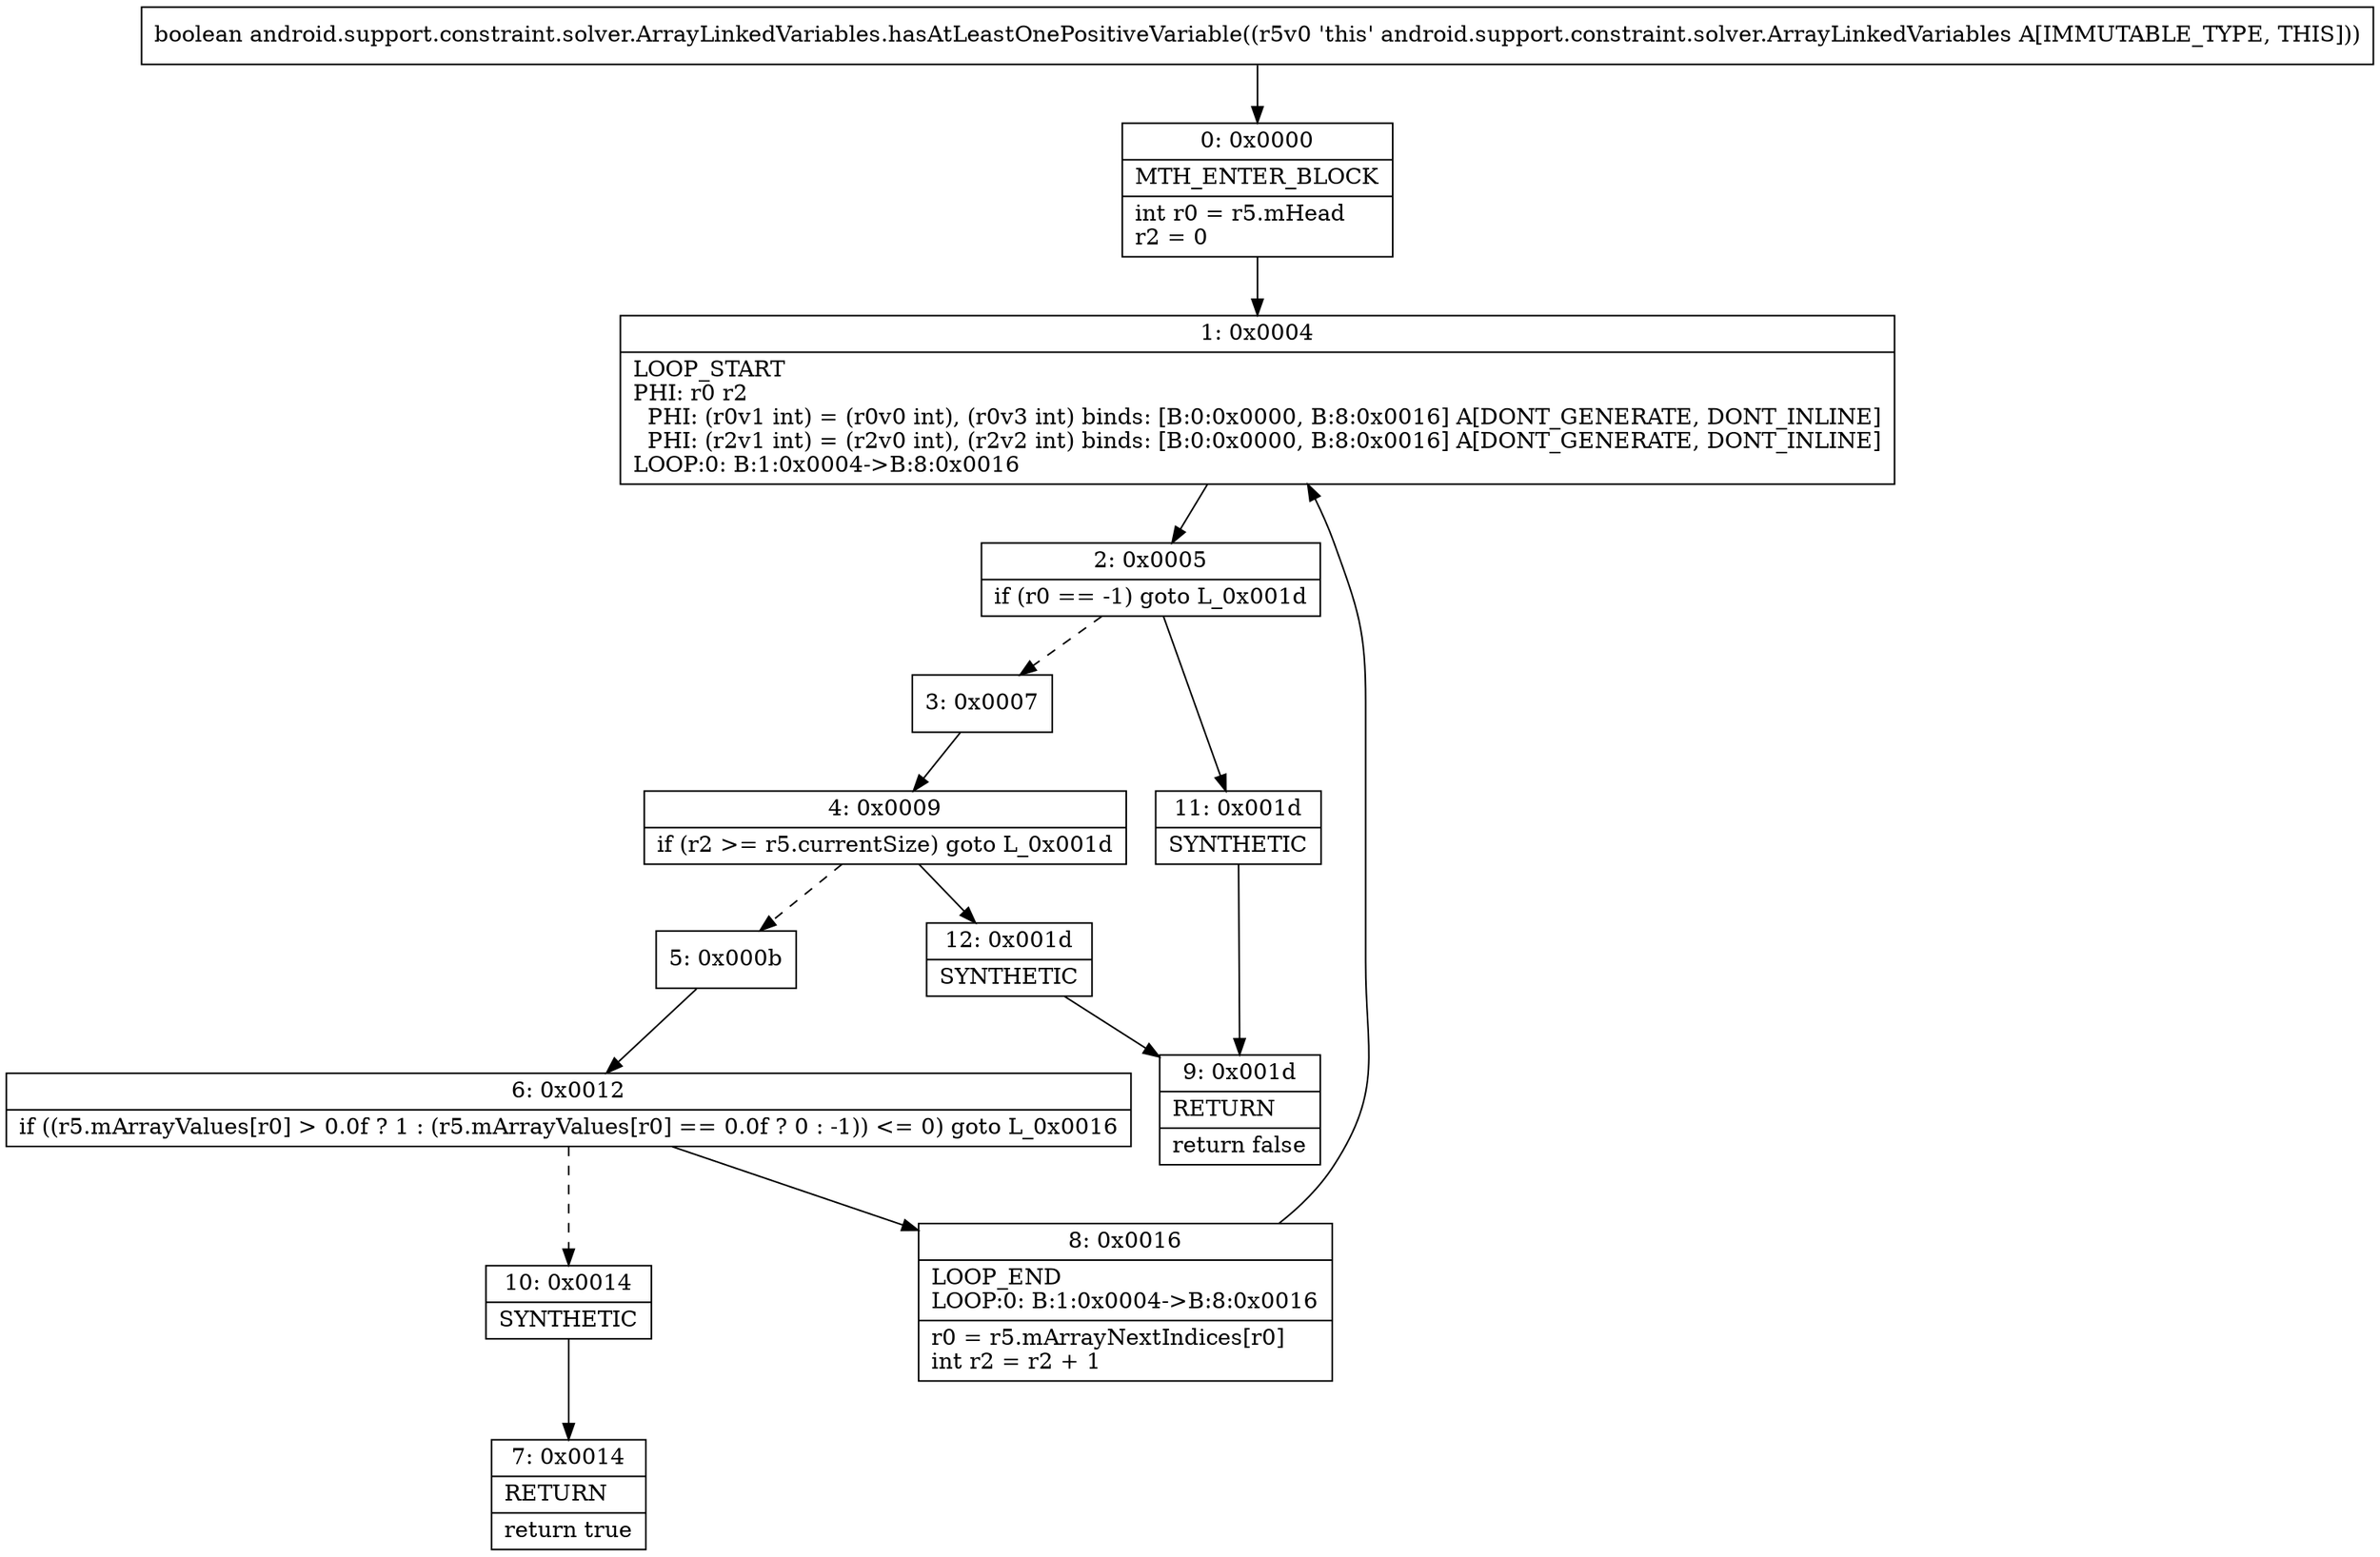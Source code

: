 digraph "CFG forandroid.support.constraint.solver.ArrayLinkedVariables.hasAtLeastOnePositiveVariable()Z" {
Node_0 [shape=record,label="{0\:\ 0x0000|MTH_ENTER_BLOCK\l|int r0 = r5.mHead\lr2 = 0\l}"];
Node_1 [shape=record,label="{1\:\ 0x0004|LOOP_START\lPHI: r0 r2 \l  PHI: (r0v1 int) = (r0v0 int), (r0v3 int) binds: [B:0:0x0000, B:8:0x0016] A[DONT_GENERATE, DONT_INLINE]\l  PHI: (r2v1 int) = (r2v0 int), (r2v2 int) binds: [B:0:0x0000, B:8:0x0016] A[DONT_GENERATE, DONT_INLINE]\lLOOP:0: B:1:0x0004\-\>B:8:0x0016\l}"];
Node_2 [shape=record,label="{2\:\ 0x0005|if (r0 == \-1) goto L_0x001d\l}"];
Node_3 [shape=record,label="{3\:\ 0x0007}"];
Node_4 [shape=record,label="{4\:\ 0x0009|if (r2 \>= r5.currentSize) goto L_0x001d\l}"];
Node_5 [shape=record,label="{5\:\ 0x000b}"];
Node_6 [shape=record,label="{6\:\ 0x0012|if ((r5.mArrayValues[r0] \> 0.0f ? 1 : (r5.mArrayValues[r0] == 0.0f ? 0 : \-1)) \<= 0) goto L_0x0016\l}"];
Node_7 [shape=record,label="{7\:\ 0x0014|RETURN\l|return true\l}"];
Node_8 [shape=record,label="{8\:\ 0x0016|LOOP_END\lLOOP:0: B:1:0x0004\-\>B:8:0x0016\l|r0 = r5.mArrayNextIndices[r0]\lint r2 = r2 + 1\l}"];
Node_9 [shape=record,label="{9\:\ 0x001d|RETURN\l|return false\l}"];
Node_10 [shape=record,label="{10\:\ 0x0014|SYNTHETIC\l}"];
Node_11 [shape=record,label="{11\:\ 0x001d|SYNTHETIC\l}"];
Node_12 [shape=record,label="{12\:\ 0x001d|SYNTHETIC\l}"];
MethodNode[shape=record,label="{boolean android.support.constraint.solver.ArrayLinkedVariables.hasAtLeastOnePositiveVariable((r5v0 'this' android.support.constraint.solver.ArrayLinkedVariables A[IMMUTABLE_TYPE, THIS])) }"];
MethodNode -> Node_0;
Node_0 -> Node_1;
Node_1 -> Node_2;
Node_2 -> Node_3[style=dashed];
Node_2 -> Node_11;
Node_3 -> Node_4;
Node_4 -> Node_5[style=dashed];
Node_4 -> Node_12;
Node_5 -> Node_6;
Node_6 -> Node_8;
Node_6 -> Node_10[style=dashed];
Node_8 -> Node_1;
Node_10 -> Node_7;
Node_11 -> Node_9;
Node_12 -> Node_9;
}

